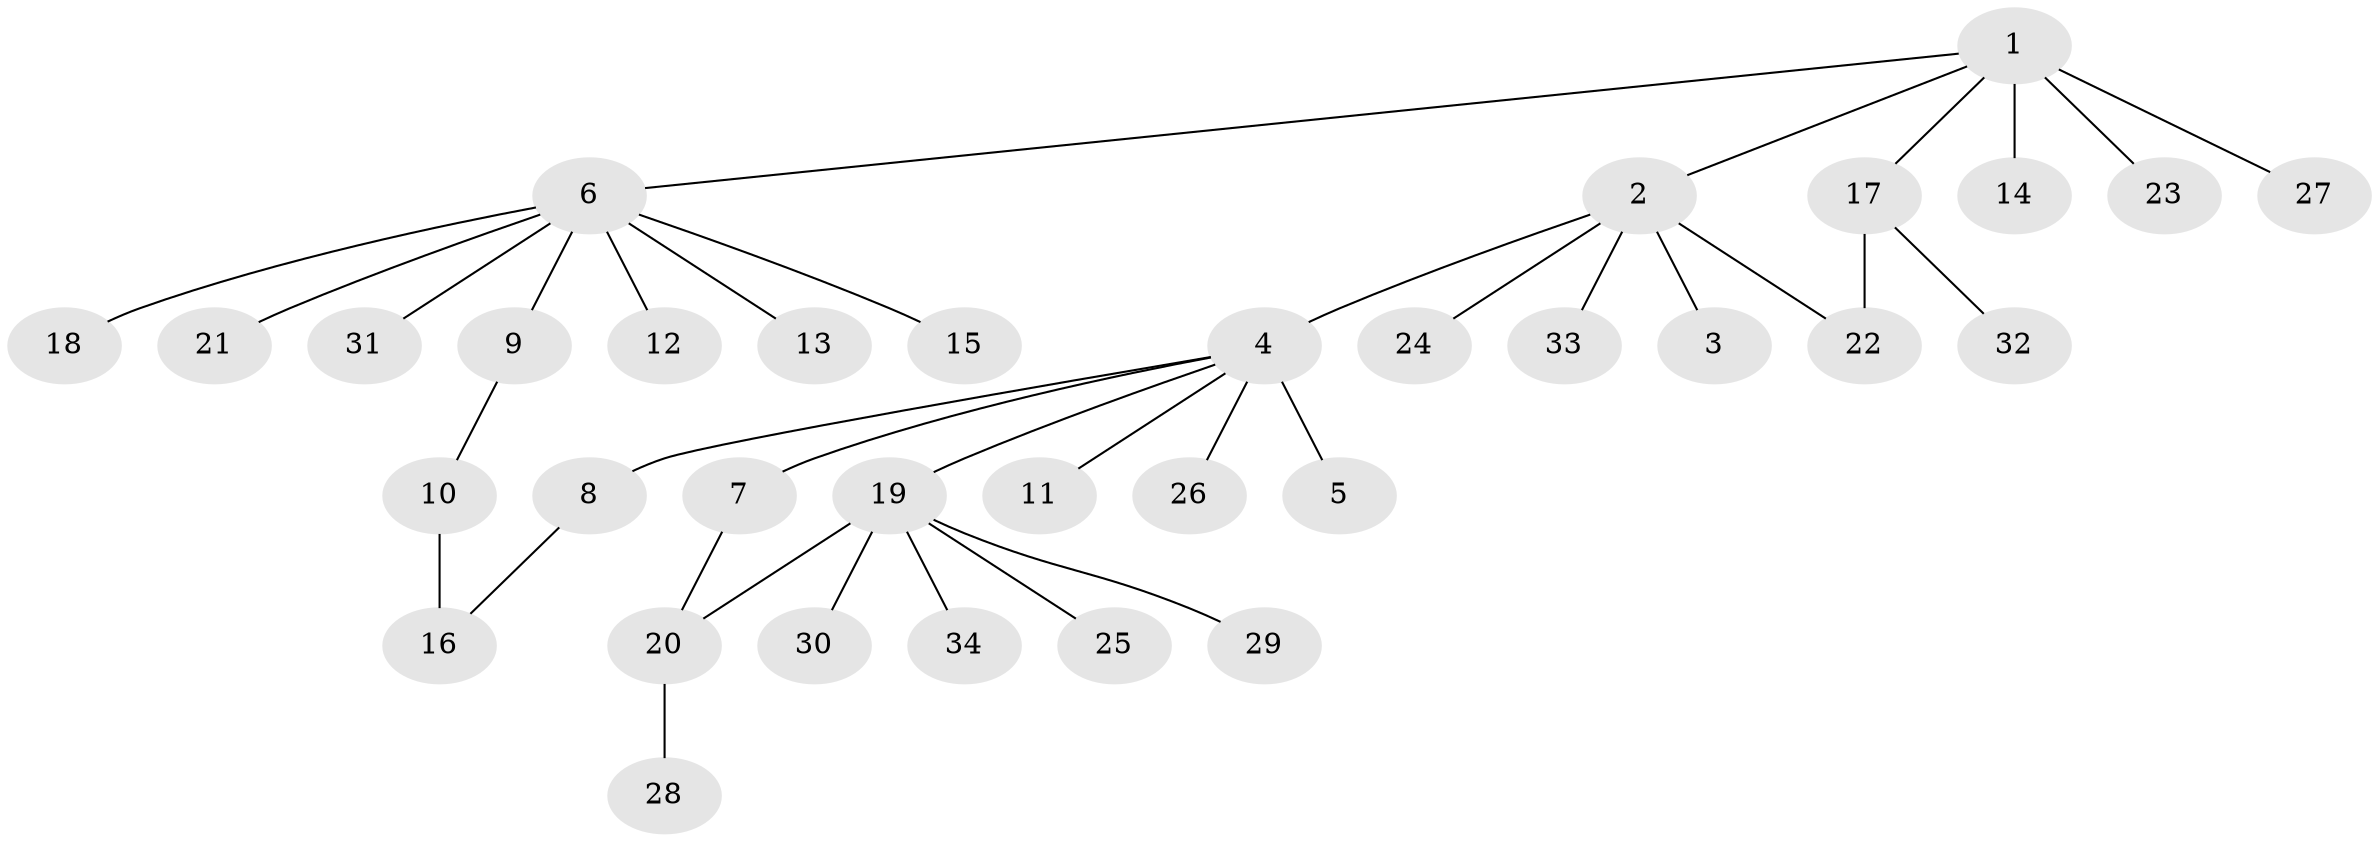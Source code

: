// original degree distribution, {10: 0.014705882352941176, 7: 0.029411764705882353, 1: 0.6470588235294118, 13: 0.014705882352941176, 9: 0.014705882352941176, 3: 0.07352941176470588, 6: 0.014705882352941176, 2: 0.17647058823529413, 5: 0.014705882352941176}
// Generated by graph-tools (version 1.1) at 2025/35/03/09/25 02:35:31]
// undirected, 34 vertices, 36 edges
graph export_dot {
graph [start="1"]
  node [color=gray90,style=filled];
  1;
  2;
  3;
  4;
  5;
  6;
  7;
  8;
  9;
  10;
  11;
  12;
  13;
  14;
  15;
  16;
  17;
  18;
  19;
  20;
  21;
  22;
  23;
  24;
  25;
  26;
  27;
  28;
  29;
  30;
  31;
  32;
  33;
  34;
  1 -- 2 [weight=1.0];
  1 -- 6 [weight=1.0];
  1 -- 14 [weight=4.0];
  1 -- 17 [weight=1.0];
  1 -- 23 [weight=1.0];
  1 -- 27 [weight=1.0];
  2 -- 3 [weight=1.0];
  2 -- 4 [weight=1.0];
  2 -- 22 [weight=1.0];
  2 -- 24 [weight=1.0];
  2 -- 33 [weight=1.0];
  4 -- 5 [weight=6.0];
  4 -- 7 [weight=1.0];
  4 -- 8 [weight=1.0];
  4 -- 11 [weight=1.0];
  4 -- 19 [weight=1.0];
  4 -- 26 [weight=1.0];
  6 -- 9 [weight=1.0];
  6 -- 12 [weight=1.0];
  6 -- 13 [weight=1.0];
  6 -- 15 [weight=1.0];
  6 -- 18 [weight=1.0];
  6 -- 21 [weight=1.0];
  6 -- 31 [weight=1.0];
  7 -- 20 [weight=1.0];
  8 -- 16 [weight=1.0];
  9 -- 10 [weight=1.0];
  10 -- 16 [weight=4.0];
  17 -- 22 [weight=1.0];
  17 -- 32 [weight=2.0];
  19 -- 20 [weight=1.0];
  19 -- 25 [weight=1.0];
  19 -- 29 [weight=1.0];
  19 -- 30 [weight=1.0];
  19 -- 34 [weight=1.0];
  20 -- 28 [weight=1.0];
}

